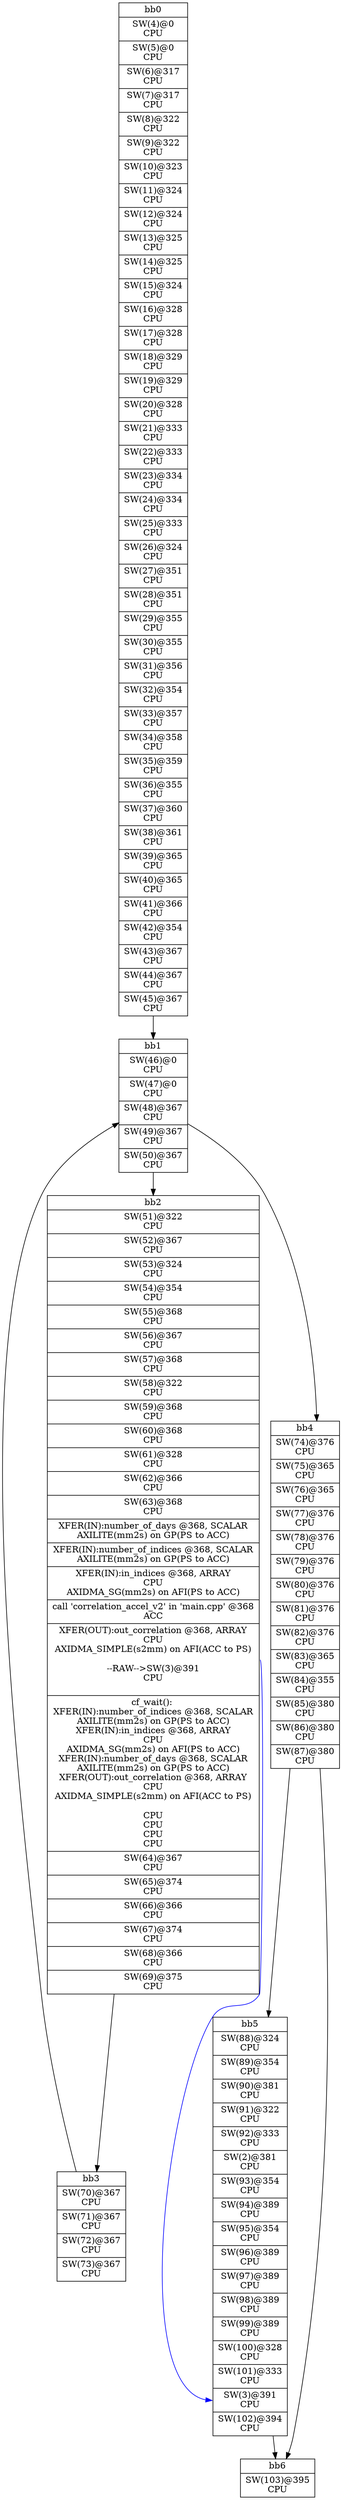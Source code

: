 digraph CDFG {
node [shape=record];
bb0 [shape=record, label = "{bb0|<x0x21524f0>SW(4)@0\nCPU\n|<x0x2152570>SW(5)@0\nCPU\n|<x0x2152b50>SW(6)@317\nCPU\n|<x0x2152d90>SW(7)@317\nCPU\n|<x0x2152fd0>SW(8)@322\nCPU\n|<x0x2153200>SW(9)@322\nCPU\n|<x0x2153430>SW(10)@323\nCPU\n|<x0x2153660>SW(11)@324\nCPU\n|<x0x2153890>SW(12)@324\nCPU\n|<x0x2153ac0>SW(13)@325\nCPU\n|<x0x2155260>SW(14)@325\nCPU\n|<x0x2157480>SW(15)@324\nCPU\n|<x0x21576c0>SW(16)@328\nCPU\n|<x0x21578f0>SW(17)@328\nCPU\n|<x0x2157b20>SW(18)@329\nCPU\n|<x0x2157d70>SW(19)@329\nCPU\n|<x0x2157f80>SW(20)@328\nCPU\n|<x0x21581c0>SW(21)@333\nCPU\n|<x0x21583f0>SW(22)@333\nCPU\n|<x0x2158620>SW(23)@334\nCPU\n|<x0x2158870>SW(24)@334\nCPU\n|<x0x2158a80>SW(25)@333\nCPU\n|<x0x2158cc0>SW(26)@324\nCPU\n|<x0x2158ef0>SW(27)@351\nCPU\n|<x0x214f090>SW(28)@351\nCPU\n|<x0x214f2b0>SW(29)@355\nCPU\n|<x0x214f4e0>SW(30)@355\nCPU\n|<x0x214f6f0>SW(31)@356\nCPU\n|<x0x214f940>SW(32)@354\nCPU\n|<x0x214fb90>SW(33)@357\nCPU\n|<x0x214fe00>SW(34)@358\nCPU\n|<x0x2150050>SW(35)@359\nCPU\n|<x0x21502a0>SW(36)@355\nCPU\n|<x0x21504e0>SW(37)@360\nCPU\n|<x0x2150740>SW(38)@361\nCPU\n|<x0x2150990>SW(39)@365\nCPU\n|<x0x2150bb0>SW(40)@365\nCPU\n|<x0x2150df0>SW(41)@366\nCPU\n|<x0x2151020>SW(42)@354\nCPU\n|<x0x2155470>SW(43)@367\nCPU\n|<x0x2155690>SW(44)@367\nCPU\n|<x0x21558d0>SW(45)@367\nCPU\n}"];
bb1 [shape=record, label = "{bb1|<x0x2155c70>SW(46)@0\nCPU\n|<x0x2155de0>SW(47)@0\nCPU\n|<x0x2155f80>SW(48)@367\nCPU\n|<x0x21561b0>SW(49)@367\nCPU\n|<x0x21563c0>SW(50)@367\nCPU\n}"];
bb2 [shape=record, label = "{bb2|<x0x2155b50>SW(51)@322\nCPU\n|<x0x2156990>SW(52)@367\nCPU\n|<x0x2156bc0>SW(53)@324\nCPU\n|<x0x2156df0>SW(54)@354\nCPU\n|<x0x2157040>SW(55)@368\nCPU\n|<x0x2157260>SW(56)@367\nCPU\n|<x0x2159960>SW(57)@368\nCPU\n|<x0x2159b70>SW(58)@322\nCPU\n|<x0x2159da0>SW(59)@368\nCPU\n|<x0x2159fb0>SW(60)@368\nCPU\n|<x0x215a1d0>SW(61)@328\nCPU\n|<x0x215a400>SW(62)@366\nCPU\n|<x0x215a630>SW(63)@368\nCPU\n|<x0x2160950>XFER(IN):number_of_days @368, SCALAR\nAXILITE(mm2s) on GP(PS to ACC)\n|<x0x2160a30>XFER(IN):number_of_indices @368, SCALAR\nAXILITE(mm2s) on GP(PS to ACC)\n|<x0x2160b10>XFER(IN):in_indices @368, ARRAY\nCPU\nAXIDMA_SG(mm2s) on AFI(PS to ACC)\n|<x0x214a320>call 'correlation_accel_v2' in 'main.cpp' @368\nACC\n|<x0x2161ed0>XFER(OUT):out_correlation @368, ARRAY\nCPU\nAXIDMA_SIMPLE(s2mm) on AFI(ACC to PS)\n\n--RAW--\>SW(3)@391\nCPU\n\n|<x0x214d890>cf_wait(): \nXFER(IN):number_of_indices @368, SCALAR\nAXILITE(mm2s) on GP(PS to ACC)\nXFER(IN):in_indices @368, ARRAY\nCPU\nAXIDMA_SG(mm2s) on AFI(PS to ACC)\nXFER(IN):number_of_days @368, SCALAR\nAXILITE(mm2s) on GP(PS to ACC)\nXFER(OUT):out_correlation @368, ARRAY\nCPU\nAXIDMA_SIMPLE(s2mm) on AFI(ACC to PS)\n\nCPU\nCPU\nCPU\nCPU\n|<x0x215a880>SW(64)@367\nCPU\n|<x0x215aab0>SW(65)@374\nCPU\n|<x0x215acc0>SW(66)@366\nCPU\n|<x0x215aef0>SW(67)@374\nCPU\n|<x0x215b110>SW(68)@366\nCPU\n|<x0x215b350>SW(69)@375\nCPU\n}"];
bb3 [shape=record, label = "{bb3|<x0x215b690>SW(70)@367\nCPU\n|<x0x215b980>SW(71)@367\nCPU\n|<x0x215baf0>SW(72)@367\nCPU\n|<x0x215bd30>SW(73)@367\nCPU\n}"];
bb4 [shape=record, label = "{bb4|<x0x215c140>SW(74)@376\nCPU\n|<x0x215c330>SW(75)@365\nCPU\n|<x0x215c570>SW(76)@365\nCPU\n|<x0x215c7a0>SW(77)@376\nCPU\n|<x0x215c9b0>SW(78)@376\nCPU\n|<x0x215cbc0>SW(79)@376\nCPU\n|<x0x215cc60>SW(80)@376\nCPU\n|<x0x215ce70>SW(81)@376\nCPU\n|<x0x215d0d0>SW(82)@376\nCPU\n|<x0x215d2f0>SW(83)@365\nCPU\n|<x0x215d530>SW(84)@355\nCPU\n|<x0x215d770>SW(85)@380\nCPU\n|<x0x215db50>SW(86)@380\nCPU\n|<x0x215dd10>SW(87)@380\nCPU\n}"];
bb5 [shape=record, label = "{bb5|<x0x215e060>SW(88)@324\nCPU\n|<x0x215e290>SW(89)@354\nCPU\n|<x0x215e4e0>SW(90)@381\nCPU\n|<x0x215e700>SW(91)@322\nCPU\n|<x0x215e930>SW(92)@333\nCPU\n|<x0x214f030>SW(2)@381\nCPU\n|<x0x215eb80>SW(93)@354\nCPU\n|<x0x215edd0>SW(94)@389\nCPU\n|<x0x215eff0>SW(95)@354\nCPU\n|<x0x215f240>SW(96)@389\nCPU\n|<x0x215f450>SW(97)@389\nCPU\n|<x0x215f660>SW(98)@389\nCPU\n|<x0x215f870>SW(99)@389\nCPU\n|<x0x215fab0>SW(100)@328\nCPU\n|<x0x215fd40>SW(101)@333\nCPU\n|<x0x214ed10>SW(3)@391\nCPU\n|<x0x215ff20>SW(102)@394\nCPU\n}"];
bb6 [shape=record, label = "{bb6|<x0x2160260>SW(103)@395\nCPU\n}"];
bb0 -> bb1
bb1 -> bb2
bb1 -> bb4
bb2 -> bb3
bb3 -> bb1
bb4 -> bb5
bb4 -> bb6
bb5 -> bb6
bb2:x0x2161ed0 -> bb5:x0x214ed10[color=blue]
}
